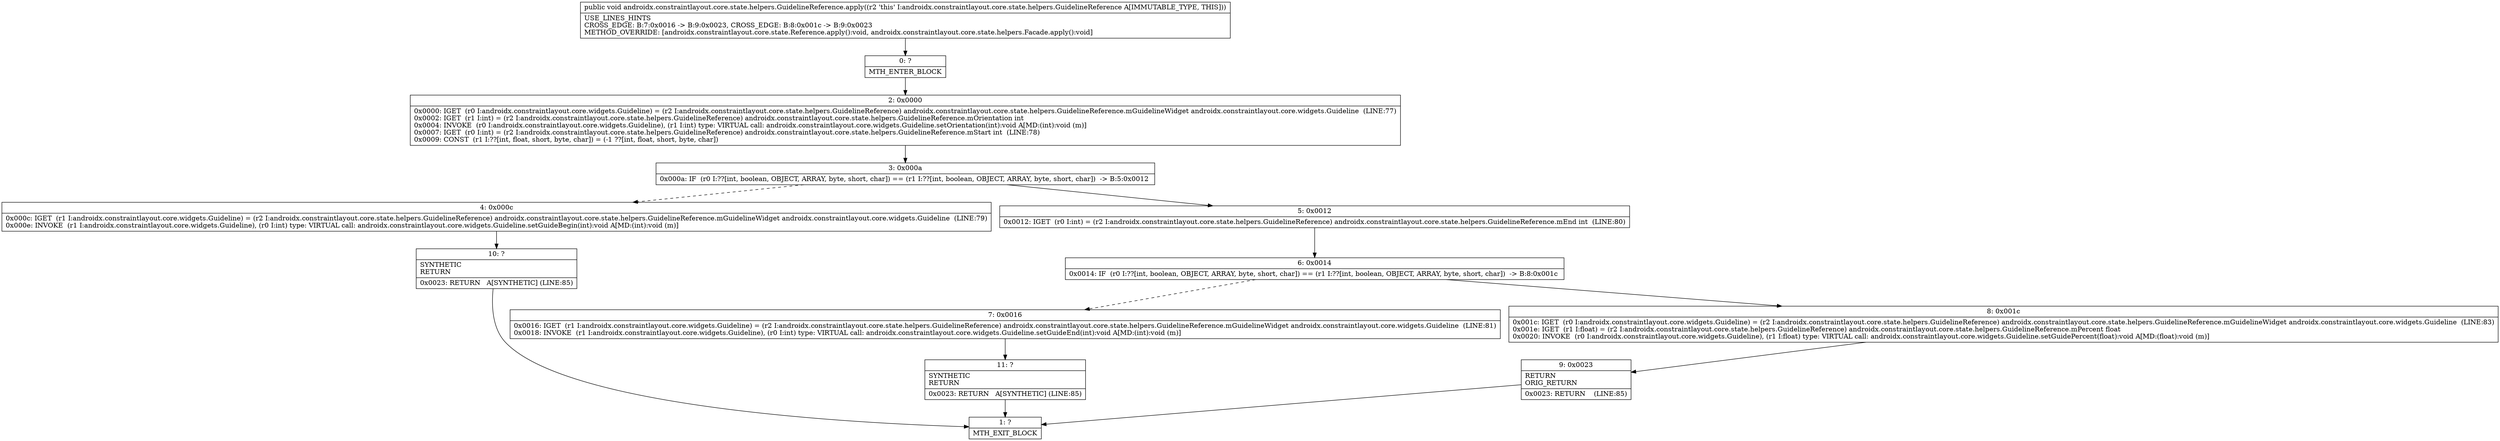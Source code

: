 digraph "CFG forandroidx.constraintlayout.core.state.helpers.GuidelineReference.apply()V" {
Node_0 [shape=record,label="{0\:\ ?|MTH_ENTER_BLOCK\l}"];
Node_2 [shape=record,label="{2\:\ 0x0000|0x0000: IGET  (r0 I:androidx.constraintlayout.core.widgets.Guideline) = (r2 I:androidx.constraintlayout.core.state.helpers.GuidelineReference) androidx.constraintlayout.core.state.helpers.GuidelineReference.mGuidelineWidget androidx.constraintlayout.core.widgets.Guideline  (LINE:77)\l0x0002: IGET  (r1 I:int) = (r2 I:androidx.constraintlayout.core.state.helpers.GuidelineReference) androidx.constraintlayout.core.state.helpers.GuidelineReference.mOrientation int \l0x0004: INVOKE  (r0 I:androidx.constraintlayout.core.widgets.Guideline), (r1 I:int) type: VIRTUAL call: androidx.constraintlayout.core.widgets.Guideline.setOrientation(int):void A[MD:(int):void (m)]\l0x0007: IGET  (r0 I:int) = (r2 I:androidx.constraintlayout.core.state.helpers.GuidelineReference) androidx.constraintlayout.core.state.helpers.GuidelineReference.mStart int  (LINE:78)\l0x0009: CONST  (r1 I:??[int, float, short, byte, char]) = (\-1 ??[int, float, short, byte, char]) \l}"];
Node_3 [shape=record,label="{3\:\ 0x000a|0x000a: IF  (r0 I:??[int, boolean, OBJECT, ARRAY, byte, short, char]) == (r1 I:??[int, boolean, OBJECT, ARRAY, byte, short, char])  \-\> B:5:0x0012 \l}"];
Node_4 [shape=record,label="{4\:\ 0x000c|0x000c: IGET  (r1 I:androidx.constraintlayout.core.widgets.Guideline) = (r2 I:androidx.constraintlayout.core.state.helpers.GuidelineReference) androidx.constraintlayout.core.state.helpers.GuidelineReference.mGuidelineWidget androidx.constraintlayout.core.widgets.Guideline  (LINE:79)\l0x000e: INVOKE  (r1 I:androidx.constraintlayout.core.widgets.Guideline), (r0 I:int) type: VIRTUAL call: androidx.constraintlayout.core.widgets.Guideline.setGuideBegin(int):void A[MD:(int):void (m)]\l}"];
Node_10 [shape=record,label="{10\:\ ?|SYNTHETIC\lRETURN\l|0x0023: RETURN   A[SYNTHETIC] (LINE:85)\l}"];
Node_1 [shape=record,label="{1\:\ ?|MTH_EXIT_BLOCK\l}"];
Node_5 [shape=record,label="{5\:\ 0x0012|0x0012: IGET  (r0 I:int) = (r2 I:androidx.constraintlayout.core.state.helpers.GuidelineReference) androidx.constraintlayout.core.state.helpers.GuidelineReference.mEnd int  (LINE:80)\l}"];
Node_6 [shape=record,label="{6\:\ 0x0014|0x0014: IF  (r0 I:??[int, boolean, OBJECT, ARRAY, byte, short, char]) == (r1 I:??[int, boolean, OBJECT, ARRAY, byte, short, char])  \-\> B:8:0x001c \l}"];
Node_7 [shape=record,label="{7\:\ 0x0016|0x0016: IGET  (r1 I:androidx.constraintlayout.core.widgets.Guideline) = (r2 I:androidx.constraintlayout.core.state.helpers.GuidelineReference) androidx.constraintlayout.core.state.helpers.GuidelineReference.mGuidelineWidget androidx.constraintlayout.core.widgets.Guideline  (LINE:81)\l0x0018: INVOKE  (r1 I:androidx.constraintlayout.core.widgets.Guideline), (r0 I:int) type: VIRTUAL call: androidx.constraintlayout.core.widgets.Guideline.setGuideEnd(int):void A[MD:(int):void (m)]\l}"];
Node_11 [shape=record,label="{11\:\ ?|SYNTHETIC\lRETURN\l|0x0023: RETURN   A[SYNTHETIC] (LINE:85)\l}"];
Node_8 [shape=record,label="{8\:\ 0x001c|0x001c: IGET  (r0 I:androidx.constraintlayout.core.widgets.Guideline) = (r2 I:androidx.constraintlayout.core.state.helpers.GuidelineReference) androidx.constraintlayout.core.state.helpers.GuidelineReference.mGuidelineWidget androidx.constraintlayout.core.widgets.Guideline  (LINE:83)\l0x001e: IGET  (r1 I:float) = (r2 I:androidx.constraintlayout.core.state.helpers.GuidelineReference) androidx.constraintlayout.core.state.helpers.GuidelineReference.mPercent float \l0x0020: INVOKE  (r0 I:androidx.constraintlayout.core.widgets.Guideline), (r1 I:float) type: VIRTUAL call: androidx.constraintlayout.core.widgets.Guideline.setGuidePercent(float):void A[MD:(float):void (m)]\l}"];
Node_9 [shape=record,label="{9\:\ 0x0023|RETURN\lORIG_RETURN\l|0x0023: RETURN    (LINE:85)\l}"];
MethodNode[shape=record,label="{public void androidx.constraintlayout.core.state.helpers.GuidelineReference.apply((r2 'this' I:androidx.constraintlayout.core.state.helpers.GuidelineReference A[IMMUTABLE_TYPE, THIS]))  | USE_LINES_HINTS\lCROSS_EDGE: B:7:0x0016 \-\> B:9:0x0023, CROSS_EDGE: B:8:0x001c \-\> B:9:0x0023\lMETHOD_OVERRIDE: [androidx.constraintlayout.core.state.Reference.apply():void, androidx.constraintlayout.core.state.helpers.Facade.apply():void]\l}"];
MethodNode -> Node_0;Node_0 -> Node_2;
Node_2 -> Node_3;
Node_3 -> Node_4[style=dashed];
Node_3 -> Node_5;
Node_4 -> Node_10;
Node_10 -> Node_1;
Node_5 -> Node_6;
Node_6 -> Node_7[style=dashed];
Node_6 -> Node_8;
Node_7 -> Node_11;
Node_11 -> Node_1;
Node_8 -> Node_9;
Node_9 -> Node_1;
}

